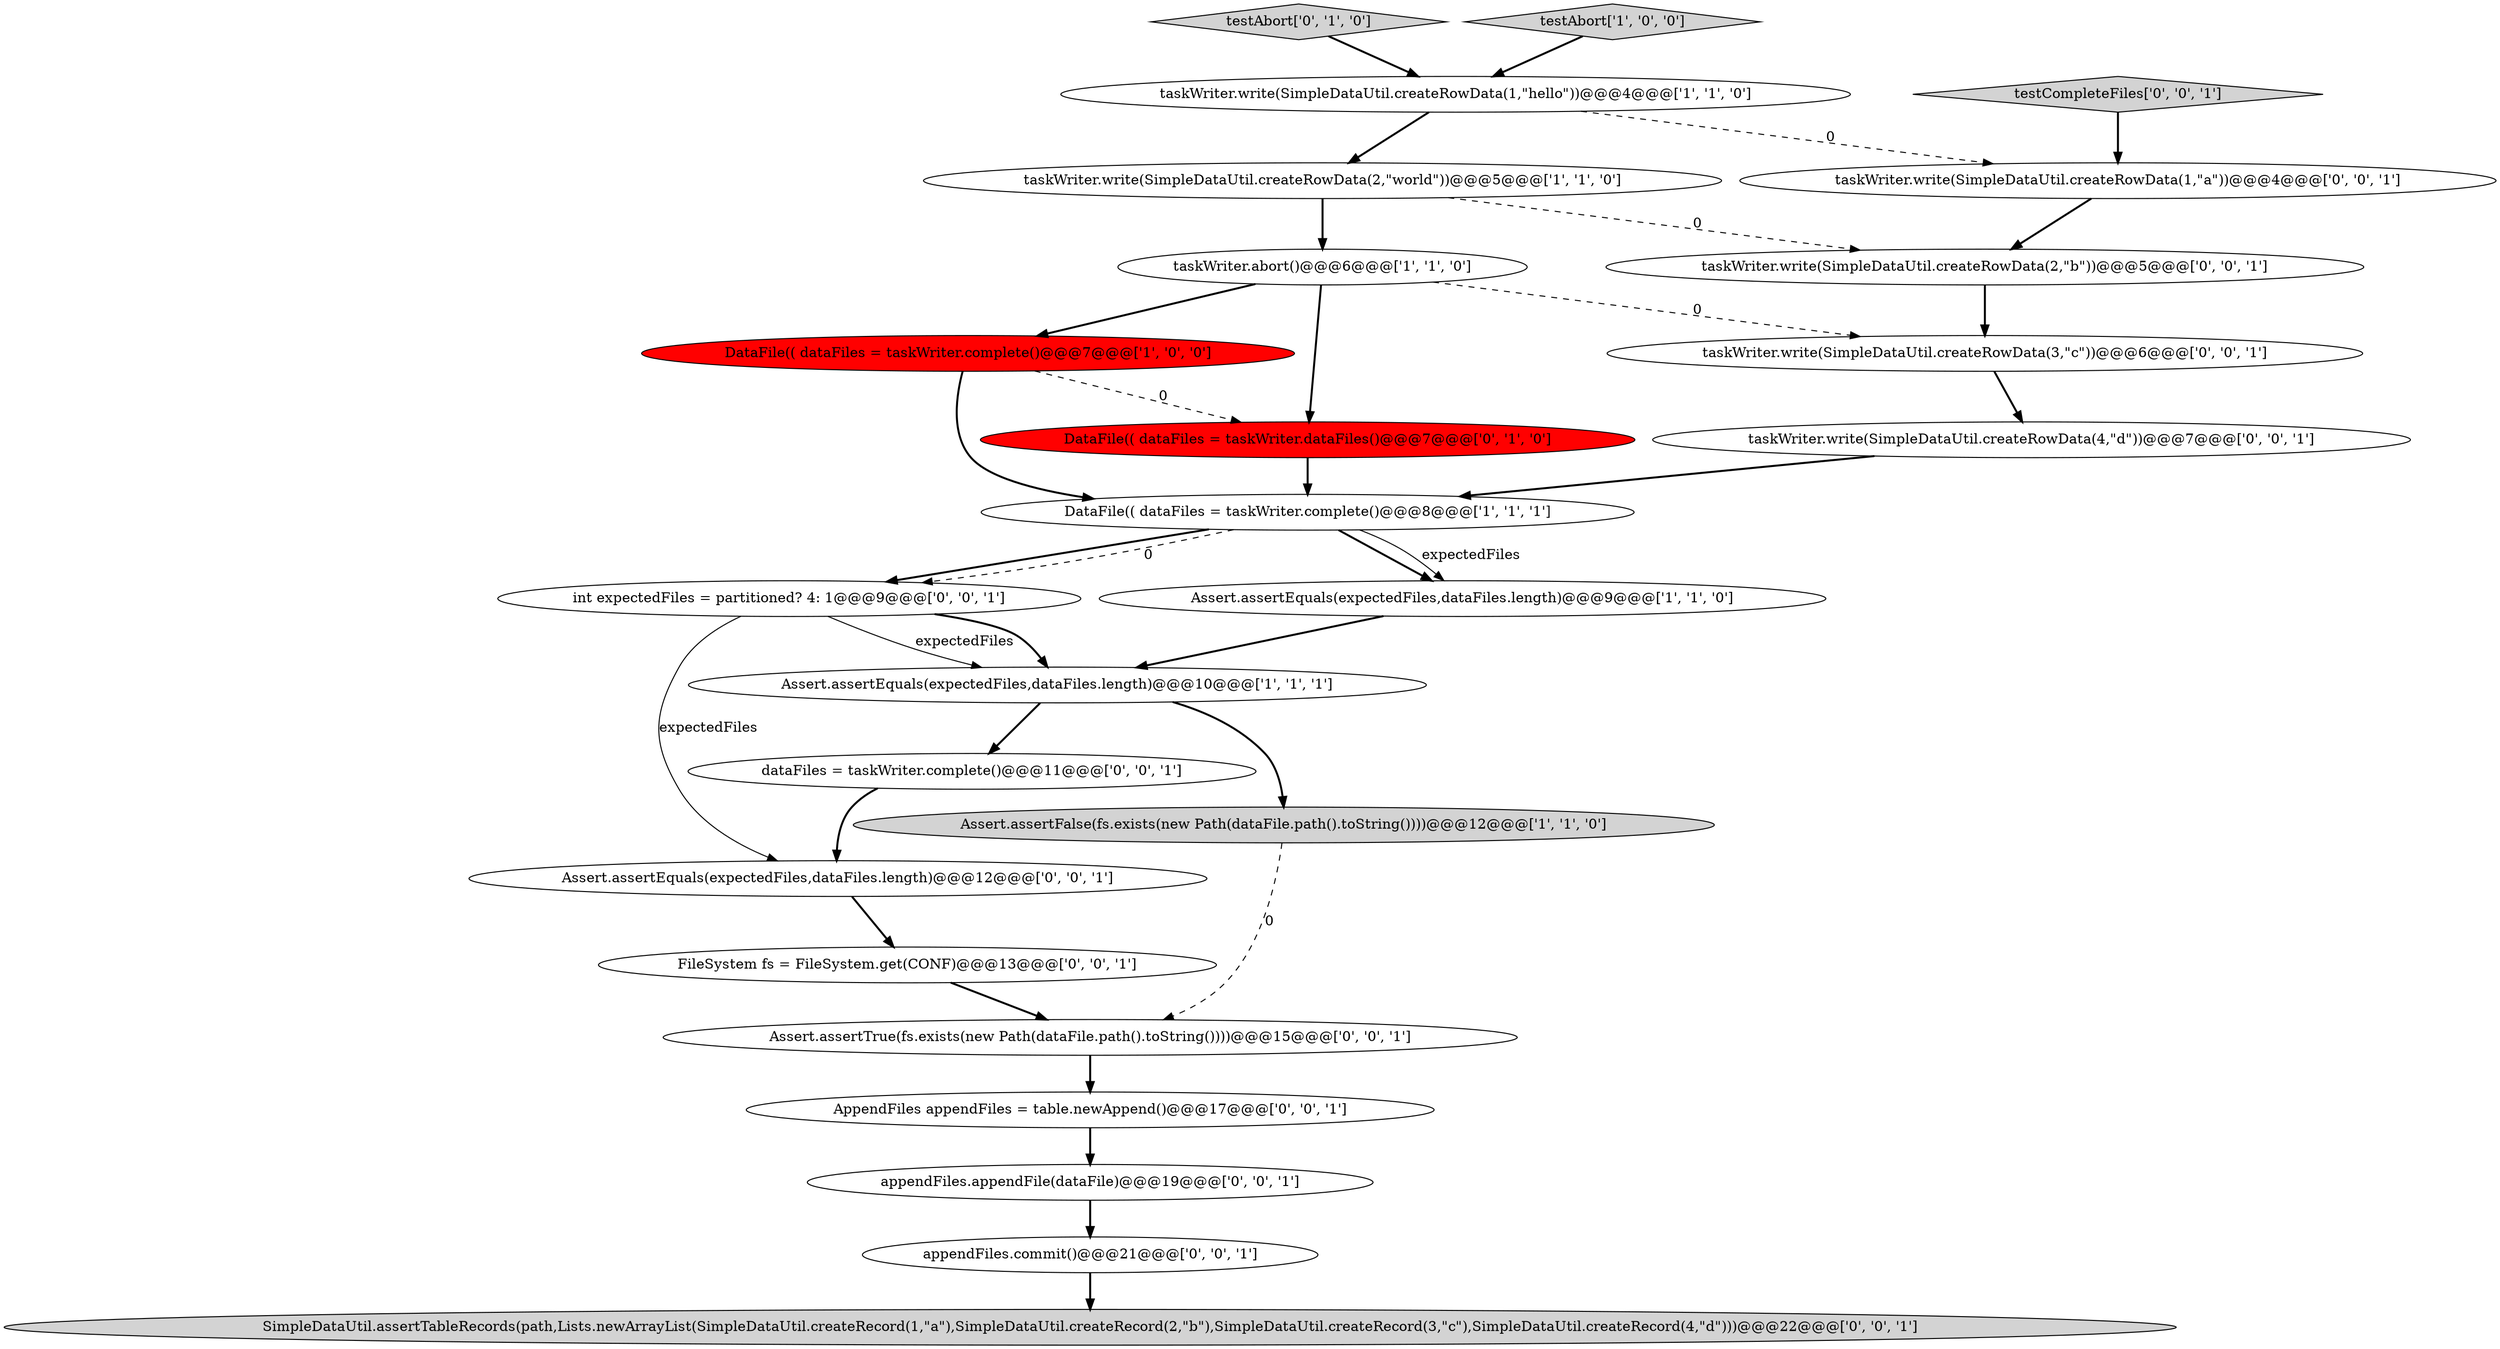 digraph {
9 [style = filled, label = "testAbort['0', '1', '0']", fillcolor = lightgray, shape = diamond image = "AAA0AAABBB2BBB"];
21 [style = filled, label = "taskWriter.write(SimpleDataUtil.createRowData(2,\"b\"))@@@5@@@['0', '0', '1']", fillcolor = white, shape = ellipse image = "AAA0AAABBB3BBB"];
1 [style = filled, label = "Assert.assertFalse(fs.exists(new Path(dataFile.path().toString())))@@@12@@@['1', '1', '0']", fillcolor = lightgray, shape = ellipse image = "AAA0AAABBB1BBB"];
22 [style = filled, label = "SimpleDataUtil.assertTableRecords(path,Lists.newArrayList(SimpleDataUtil.createRecord(1,\"a\"),SimpleDataUtil.createRecord(2,\"b\"),SimpleDataUtil.createRecord(3,\"c\"),SimpleDataUtil.createRecord(4,\"d\")))@@@22@@@['0', '0', '1']", fillcolor = lightgray, shape = ellipse image = "AAA0AAABBB3BBB"];
17 [style = filled, label = "taskWriter.write(SimpleDataUtil.createRowData(1,\"a\"))@@@4@@@['0', '0', '1']", fillcolor = white, shape = ellipse image = "AAA0AAABBB3BBB"];
15 [style = filled, label = "int expectedFiles = partitioned? 4: 1@@@9@@@['0', '0', '1']", fillcolor = white, shape = ellipse image = "AAA0AAABBB3BBB"];
8 [style = filled, label = "DataFile(( dataFiles = taskWriter.complete()@@@7@@@['1', '0', '0']", fillcolor = red, shape = ellipse image = "AAA1AAABBB1BBB"];
6 [style = filled, label = "testAbort['1', '0', '0']", fillcolor = lightgray, shape = diamond image = "AAA0AAABBB1BBB"];
0 [style = filled, label = "Assert.assertEquals(expectedFiles,dataFiles.length)@@@10@@@['1', '1', '1']", fillcolor = white, shape = ellipse image = "AAA0AAABBB1BBB"];
18 [style = filled, label = "taskWriter.write(SimpleDataUtil.createRowData(4,\"d\"))@@@7@@@['0', '0', '1']", fillcolor = white, shape = ellipse image = "AAA0AAABBB3BBB"];
10 [style = filled, label = "DataFile(( dataFiles = taskWriter.dataFiles()@@@7@@@['0', '1', '0']", fillcolor = red, shape = ellipse image = "AAA1AAABBB2BBB"];
12 [style = filled, label = "Assert.assertEquals(expectedFiles,dataFiles.length)@@@12@@@['0', '0', '1']", fillcolor = white, shape = ellipse image = "AAA0AAABBB3BBB"];
3 [style = filled, label = "DataFile(( dataFiles = taskWriter.complete()@@@8@@@['1', '1', '1']", fillcolor = white, shape = ellipse image = "AAA0AAABBB1BBB"];
4 [style = filled, label = "Assert.assertEquals(expectedFiles,dataFiles.length)@@@9@@@['1', '1', '0']", fillcolor = white, shape = ellipse image = "AAA0AAABBB1BBB"];
24 [style = filled, label = "Assert.assertTrue(fs.exists(new Path(dataFile.path().toString())))@@@15@@@['0', '0', '1']", fillcolor = white, shape = ellipse image = "AAA0AAABBB3BBB"];
14 [style = filled, label = "dataFiles = taskWriter.complete()@@@11@@@['0', '0', '1']", fillcolor = white, shape = ellipse image = "AAA0AAABBB3BBB"];
5 [style = filled, label = "taskWriter.abort()@@@6@@@['1', '1', '0']", fillcolor = white, shape = ellipse image = "AAA0AAABBB1BBB"];
19 [style = filled, label = "FileSystem fs = FileSystem.get(CONF)@@@13@@@['0', '0', '1']", fillcolor = white, shape = ellipse image = "AAA0AAABBB3BBB"];
13 [style = filled, label = "AppendFiles appendFiles = table.newAppend()@@@17@@@['0', '0', '1']", fillcolor = white, shape = ellipse image = "AAA0AAABBB3BBB"];
2 [style = filled, label = "taskWriter.write(SimpleDataUtil.createRowData(1,\"hello\"))@@@4@@@['1', '1', '0']", fillcolor = white, shape = ellipse image = "AAA0AAABBB1BBB"];
7 [style = filled, label = "taskWriter.write(SimpleDataUtil.createRowData(2,\"world\"))@@@5@@@['1', '1', '0']", fillcolor = white, shape = ellipse image = "AAA0AAABBB1BBB"];
11 [style = filled, label = "taskWriter.write(SimpleDataUtil.createRowData(3,\"c\"))@@@6@@@['0', '0', '1']", fillcolor = white, shape = ellipse image = "AAA0AAABBB3BBB"];
20 [style = filled, label = "testCompleteFiles['0', '0', '1']", fillcolor = lightgray, shape = diamond image = "AAA0AAABBB3BBB"];
23 [style = filled, label = "appendFiles.appendFile(dataFile)@@@19@@@['0', '0', '1']", fillcolor = white, shape = ellipse image = "AAA0AAABBB3BBB"];
16 [style = filled, label = "appendFiles.commit()@@@21@@@['0', '0', '1']", fillcolor = white, shape = ellipse image = "AAA0AAABBB3BBB"];
5->10 [style = bold, label=""];
5->8 [style = bold, label=""];
18->3 [style = bold, label=""];
15->0 [style = solid, label="expectedFiles"];
23->16 [style = bold, label=""];
20->17 [style = bold, label=""];
7->21 [style = dashed, label="0"];
8->10 [style = dashed, label="0"];
15->12 [style = solid, label="expectedFiles"];
9->2 [style = bold, label=""];
8->3 [style = bold, label=""];
10->3 [style = bold, label=""];
3->15 [style = bold, label=""];
16->22 [style = bold, label=""];
2->17 [style = dashed, label="0"];
3->4 [style = bold, label=""];
11->18 [style = bold, label=""];
4->0 [style = bold, label=""];
19->24 [style = bold, label=""];
6->2 [style = bold, label=""];
7->5 [style = bold, label=""];
0->14 [style = bold, label=""];
5->11 [style = dashed, label="0"];
21->11 [style = bold, label=""];
1->24 [style = dashed, label="0"];
0->1 [style = bold, label=""];
15->0 [style = bold, label=""];
14->12 [style = bold, label=""];
3->4 [style = solid, label="expectedFiles"];
13->23 [style = bold, label=""];
3->15 [style = dashed, label="0"];
2->7 [style = bold, label=""];
12->19 [style = bold, label=""];
17->21 [style = bold, label=""];
24->13 [style = bold, label=""];
}
